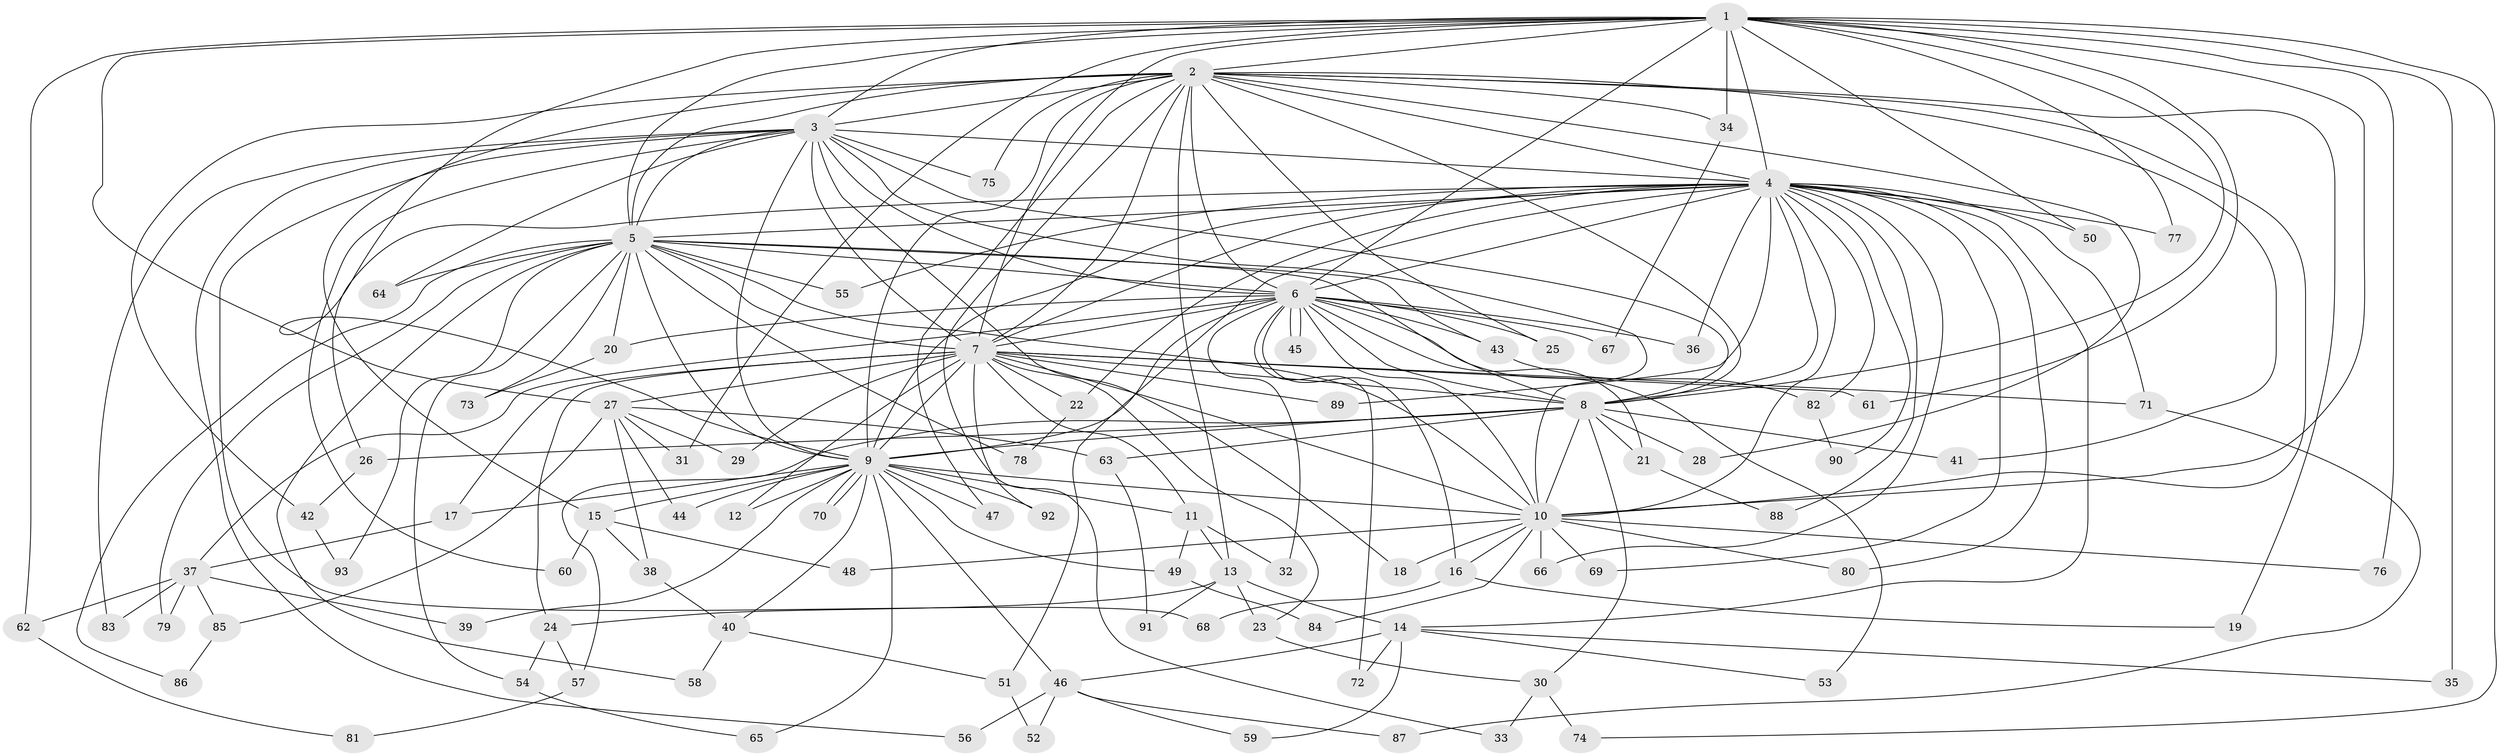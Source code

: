 // Generated by graph-tools (version 1.1) at 2025/13/03/09/25 04:13:46]
// undirected, 93 vertices, 211 edges
graph export_dot {
graph [start="1"]
  node [color=gray90,style=filled];
  1;
  2;
  3;
  4;
  5;
  6;
  7;
  8;
  9;
  10;
  11;
  12;
  13;
  14;
  15;
  16;
  17;
  18;
  19;
  20;
  21;
  22;
  23;
  24;
  25;
  26;
  27;
  28;
  29;
  30;
  31;
  32;
  33;
  34;
  35;
  36;
  37;
  38;
  39;
  40;
  41;
  42;
  43;
  44;
  45;
  46;
  47;
  48;
  49;
  50;
  51;
  52;
  53;
  54;
  55;
  56;
  57;
  58;
  59;
  60;
  61;
  62;
  63;
  64;
  65;
  66;
  67;
  68;
  69;
  70;
  71;
  72;
  73;
  74;
  75;
  76;
  77;
  78;
  79;
  80;
  81;
  82;
  83;
  84;
  85;
  86;
  87;
  88;
  89;
  90;
  91;
  92;
  93;
  1 -- 2;
  1 -- 3;
  1 -- 4;
  1 -- 5;
  1 -- 6;
  1 -- 7;
  1 -- 8;
  1 -- 9;
  1 -- 10;
  1 -- 27;
  1 -- 31;
  1 -- 34;
  1 -- 35;
  1 -- 50;
  1 -- 61;
  1 -- 62;
  1 -- 74;
  1 -- 76;
  1 -- 77;
  2 -- 3;
  2 -- 4;
  2 -- 5;
  2 -- 6;
  2 -- 7;
  2 -- 8;
  2 -- 9;
  2 -- 10;
  2 -- 13;
  2 -- 15;
  2 -- 19;
  2 -- 25;
  2 -- 28;
  2 -- 33;
  2 -- 34;
  2 -- 41;
  2 -- 42;
  2 -- 47;
  2 -- 75;
  3 -- 4;
  3 -- 5;
  3 -- 6;
  3 -- 7;
  3 -- 8;
  3 -- 9;
  3 -- 10;
  3 -- 18;
  3 -- 56;
  3 -- 60;
  3 -- 64;
  3 -- 68;
  3 -- 75;
  3 -- 83;
  4 -- 5;
  4 -- 6;
  4 -- 7;
  4 -- 8;
  4 -- 9;
  4 -- 10;
  4 -- 14;
  4 -- 22;
  4 -- 26;
  4 -- 36;
  4 -- 50;
  4 -- 51;
  4 -- 55;
  4 -- 66;
  4 -- 69;
  4 -- 71;
  4 -- 77;
  4 -- 80;
  4 -- 82;
  4 -- 88;
  4 -- 89;
  4 -- 90;
  5 -- 6;
  5 -- 7;
  5 -- 8;
  5 -- 9;
  5 -- 10;
  5 -- 20;
  5 -- 43;
  5 -- 54;
  5 -- 55;
  5 -- 58;
  5 -- 64;
  5 -- 73;
  5 -- 78;
  5 -- 79;
  5 -- 86;
  5 -- 93;
  6 -- 7;
  6 -- 8;
  6 -- 9;
  6 -- 10;
  6 -- 16;
  6 -- 20;
  6 -- 21;
  6 -- 25;
  6 -- 32;
  6 -- 36;
  6 -- 37;
  6 -- 43;
  6 -- 45;
  6 -- 45;
  6 -- 53;
  6 -- 67;
  6 -- 72;
  7 -- 8;
  7 -- 9;
  7 -- 10;
  7 -- 11;
  7 -- 12;
  7 -- 17;
  7 -- 22;
  7 -- 23;
  7 -- 24;
  7 -- 27;
  7 -- 29;
  7 -- 61;
  7 -- 71;
  7 -- 89;
  7 -- 92;
  8 -- 9;
  8 -- 10;
  8 -- 21;
  8 -- 26;
  8 -- 28;
  8 -- 30;
  8 -- 41;
  8 -- 57;
  8 -- 63;
  9 -- 10;
  9 -- 11;
  9 -- 12;
  9 -- 15;
  9 -- 17;
  9 -- 39;
  9 -- 40;
  9 -- 44;
  9 -- 46;
  9 -- 47;
  9 -- 49;
  9 -- 65;
  9 -- 70;
  9 -- 70;
  9 -- 92;
  10 -- 16;
  10 -- 18;
  10 -- 48;
  10 -- 66;
  10 -- 69;
  10 -- 76;
  10 -- 80;
  10 -- 84;
  11 -- 13;
  11 -- 32;
  11 -- 49;
  13 -- 14;
  13 -- 23;
  13 -- 24;
  13 -- 91;
  14 -- 35;
  14 -- 46;
  14 -- 53;
  14 -- 59;
  14 -- 72;
  15 -- 38;
  15 -- 48;
  15 -- 60;
  16 -- 19;
  16 -- 68;
  17 -- 37;
  20 -- 73;
  21 -- 88;
  22 -- 78;
  23 -- 30;
  24 -- 54;
  24 -- 57;
  26 -- 42;
  27 -- 29;
  27 -- 31;
  27 -- 38;
  27 -- 44;
  27 -- 63;
  27 -- 85;
  30 -- 33;
  30 -- 74;
  34 -- 67;
  37 -- 39;
  37 -- 62;
  37 -- 79;
  37 -- 83;
  37 -- 85;
  38 -- 40;
  40 -- 51;
  40 -- 58;
  42 -- 93;
  43 -- 82;
  46 -- 52;
  46 -- 56;
  46 -- 59;
  46 -- 87;
  49 -- 84;
  51 -- 52;
  54 -- 65;
  57 -- 81;
  62 -- 81;
  63 -- 91;
  71 -- 87;
  82 -- 90;
  85 -- 86;
}
